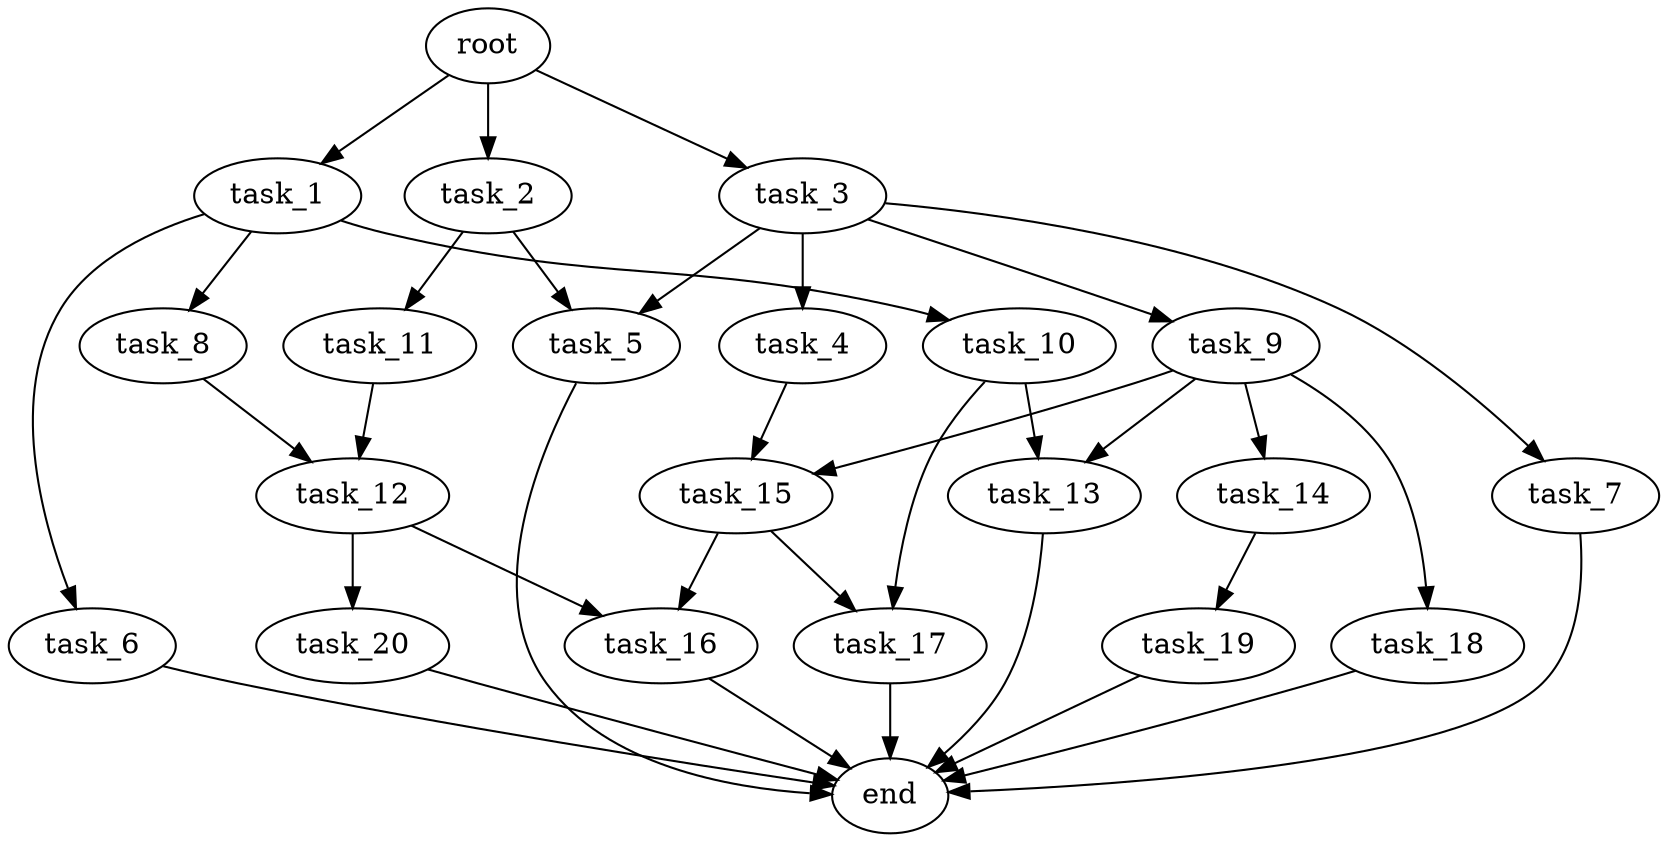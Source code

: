 digraph G {
  root [size="0.000000e+00"];
  task_1 [size="7.642079e+09"];
  task_2 [size="4.306450e+09"];
  task_3 [size="7.258951e+09"];
  task_4 [size="6.084525e+09"];
  task_5 [size="5.631884e+09"];
  task_6 [size="2.140067e+09"];
  task_7 [size="7.657316e+09"];
  task_8 [size="9.261543e+09"];
  task_9 [size="2.541637e+09"];
  task_10 [size="9.616556e+09"];
  task_11 [size="4.475550e+09"];
  task_12 [size="3.971509e+09"];
  task_13 [size="7.263406e+09"];
  task_14 [size="9.829582e+09"];
  task_15 [size="5.958033e+09"];
  task_16 [size="5.176576e+09"];
  task_17 [size="9.934127e+09"];
  task_18 [size="3.019115e+09"];
  task_19 [size="3.004039e+09"];
  task_20 [size="2.219645e+09"];
  end [size="0.000000e+00"];

  root -> task_1 [size="1.000000e-12"];
  root -> task_2 [size="1.000000e-12"];
  root -> task_3 [size="1.000000e-12"];
  task_1 -> task_6 [size="2.140067e+08"];
  task_1 -> task_8 [size="9.261543e+08"];
  task_1 -> task_10 [size="9.616556e+08"];
  task_2 -> task_5 [size="2.815942e+08"];
  task_2 -> task_11 [size="4.475550e+08"];
  task_3 -> task_4 [size="6.084525e+08"];
  task_3 -> task_5 [size="2.815942e+08"];
  task_3 -> task_7 [size="7.657316e+08"];
  task_3 -> task_9 [size="2.541637e+08"];
  task_4 -> task_15 [size="2.979016e+08"];
  task_5 -> end [size="1.000000e-12"];
  task_6 -> end [size="1.000000e-12"];
  task_7 -> end [size="1.000000e-12"];
  task_8 -> task_12 [size="1.985754e+08"];
  task_9 -> task_13 [size="3.631703e+08"];
  task_9 -> task_14 [size="9.829582e+08"];
  task_9 -> task_15 [size="2.979016e+08"];
  task_9 -> task_18 [size="3.019115e+08"];
  task_10 -> task_13 [size="3.631703e+08"];
  task_10 -> task_17 [size="4.967063e+08"];
  task_11 -> task_12 [size="1.985754e+08"];
  task_12 -> task_16 [size="2.588288e+08"];
  task_12 -> task_20 [size="2.219645e+08"];
  task_13 -> end [size="1.000000e-12"];
  task_14 -> task_19 [size="3.004039e+08"];
  task_15 -> task_16 [size="2.588288e+08"];
  task_15 -> task_17 [size="4.967063e+08"];
  task_16 -> end [size="1.000000e-12"];
  task_17 -> end [size="1.000000e-12"];
  task_18 -> end [size="1.000000e-12"];
  task_19 -> end [size="1.000000e-12"];
  task_20 -> end [size="1.000000e-12"];
}

